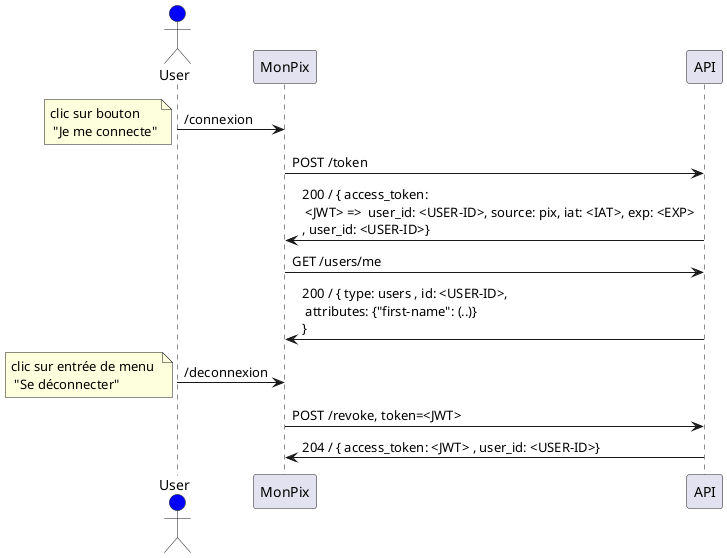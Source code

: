 @startuml
actor User #blue
participant MonPix
participant API
User -> MonPix : /connexion
note left:  clic sur bouton \n "Je me connecte"
MonPix -> API : POST /token
API -> MonPix : 200 / { access_token: \n <JWT> =>  user_id: <USER-ID>, source: pix, iat: <IAT>, exp: <EXP> \n, user_id: <USER-ID>}
MonPix -> API : GET /users/me
API -> MonPix : 200 / { type: users , id: <USER-ID>, \n attributes: {"first-name": (..)} \n}
User -> MonPix : /deconnexion
note left: clic sur entrée de menu \n "Se déconnecter"
MonPix -> API : POST /revoke, token=<JWT>
API -> MonPix : 204 / { access_token: <JWT> , user_id: <USER-ID>}
@enduml